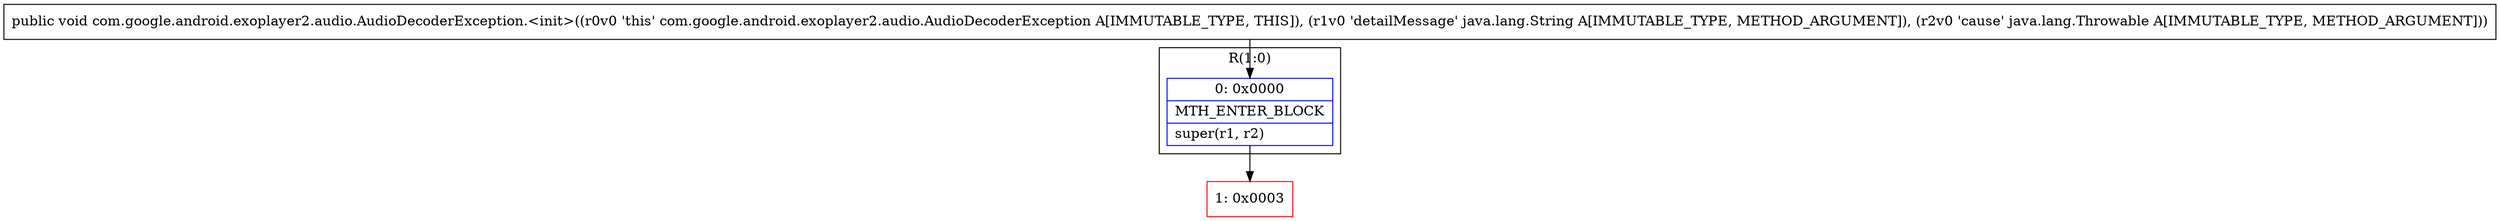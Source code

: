 digraph "CFG forcom.google.android.exoplayer2.audio.AudioDecoderException.\<init\>(Ljava\/lang\/String;Ljava\/lang\/Throwable;)V" {
subgraph cluster_Region_175852348 {
label = "R(1:0)";
node [shape=record,color=blue];
Node_0 [shape=record,label="{0\:\ 0x0000|MTH_ENTER_BLOCK\l|super(r1, r2)\l}"];
}
Node_1 [shape=record,color=red,label="{1\:\ 0x0003}"];
MethodNode[shape=record,label="{public void com.google.android.exoplayer2.audio.AudioDecoderException.\<init\>((r0v0 'this' com.google.android.exoplayer2.audio.AudioDecoderException A[IMMUTABLE_TYPE, THIS]), (r1v0 'detailMessage' java.lang.String A[IMMUTABLE_TYPE, METHOD_ARGUMENT]), (r2v0 'cause' java.lang.Throwable A[IMMUTABLE_TYPE, METHOD_ARGUMENT])) }"];
MethodNode -> Node_0;
Node_0 -> Node_1;
}

